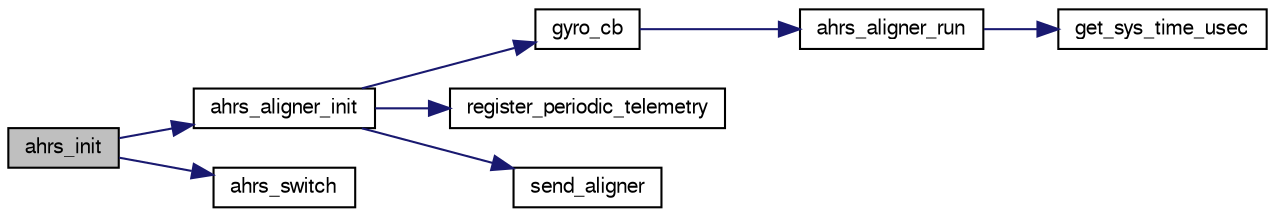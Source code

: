 digraph "ahrs_init"
{
  edge [fontname="FreeSans",fontsize="10",labelfontname="FreeSans",labelfontsize="10"];
  node [fontname="FreeSans",fontsize="10",shape=record];
  rankdir="LR";
  Node1 [label="ahrs_init",height=0.2,width=0.4,color="black", fillcolor="grey75", style="filled", fontcolor="black"];
  Node1 -> Node2 [color="midnightblue",fontsize="10",style="solid",fontname="FreeSans"];
  Node2 [label="ahrs_aligner_init",height=0.2,width=0.4,color="black", fillcolor="white", style="filled",URL="$ahrs__aligner_8c.html#a321c9a82fcb75074c3041cbf6906e5ea"];
  Node2 -> Node3 [color="midnightblue",fontsize="10",style="solid",fontname="FreeSans"];
  Node3 [label="gyro_cb",height=0.2,width=0.4,color="black", fillcolor="white", style="filled",URL="$ahrs__aligner_8c.html#a47e1ea35fdb43af72537c6c9f38b889d"];
  Node3 -> Node4 [color="midnightblue",fontsize="10",style="solid",fontname="FreeSans"];
  Node4 [label="ahrs_aligner_run",height=0.2,width=0.4,color="black", fillcolor="white", style="filled",URL="$ahrs__aligner_8c.html#aa8c5b5a4ce38e0dd4e1234bad8adf92d"];
  Node4 -> Node5 [color="midnightblue",fontsize="10",style="solid",fontname="FreeSans"];
  Node5 [label="get_sys_time_usec",height=0.2,width=0.4,color="black", fillcolor="white", style="filled",URL="$chibios_2mcu__periph_2sys__time__arch_8c.html#a7ddfef1f78a56c6b4c4c536b5d670bfb",tooltip="Get the time in microseconds since startup. "];
  Node2 -> Node6 [color="midnightblue",fontsize="10",style="solid",fontname="FreeSans"];
  Node6 [label="register_periodic_telemetry",height=0.2,width=0.4,color="black", fillcolor="white", style="filled",URL="$telemetry_8c.html#a8b8cf43739f06c54d16370c141b541a0",tooltip="Register a telemetry callback function. "];
  Node2 -> Node7 [color="midnightblue",fontsize="10",style="solid",fontname="FreeSans"];
  Node7 [label="send_aligner",height=0.2,width=0.4,color="black", fillcolor="white", style="filled",URL="$ahrs__aligner_8c.html#abe64b23cba24d9f6d4efd4773d3c8d1e"];
  Node1 -> Node8 [color="midnightblue",fontsize="10",style="solid",fontname="FreeSans"];
  Node8 [label="ahrs_switch",height=0.2,width=0.4,color="black", fillcolor="white", style="filled",URL="$ahrs_8c.html#ad933997851f19f057be2d3c1d4b5b5d0",tooltip="Switch to the output of another AHRS impl. "];
}
